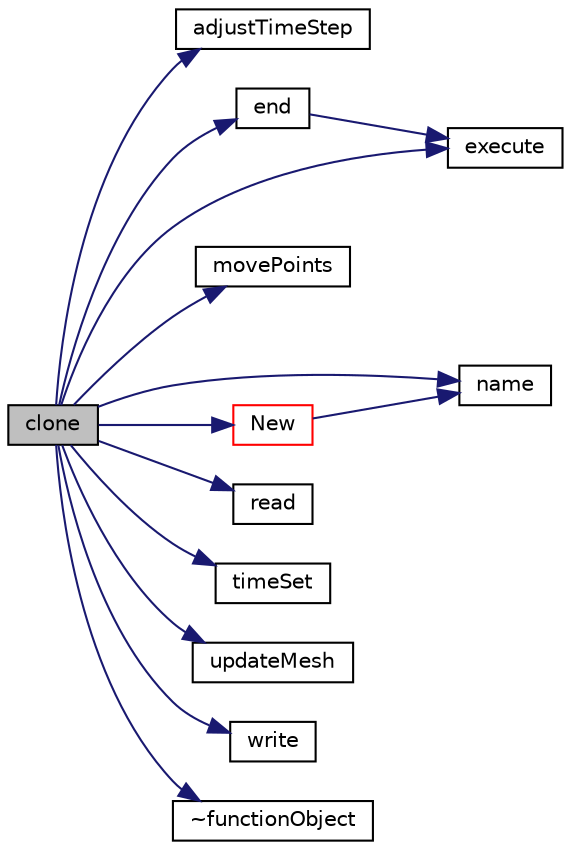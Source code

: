 digraph "clone"
{
  bgcolor="transparent";
  edge [fontname="Helvetica",fontsize="10",labelfontname="Helvetica",labelfontsize="10"];
  node [fontname="Helvetica",fontsize="10",shape=record];
  rankdir="LR";
  Node1 [label="clone",height=0.2,width=0.4,color="black", fillcolor="grey75", style="filled", fontcolor="black"];
  Node1 -> Node2 [color="midnightblue",fontsize="10",style="solid",fontname="Helvetica"];
  Node2 [label="adjustTimeStep",height=0.2,width=0.4,color="black",URL="$a00884.html#a8a88aad980720a56ff0ff3254f885bf9",tooltip="Called at the end of Time::adjustDeltaT() if adjustTime is true. "];
  Node1 -> Node3 [color="midnightblue",fontsize="10",style="solid",fontname="Helvetica"];
  Node3 [label="end",height=0.2,width=0.4,color="black",URL="$a00884.html#af545ab12986d2fe462f1013c3bafb5f3",tooltip="Called when Time::run() determines that the time-loop exits. "];
  Node3 -> Node4 [color="midnightblue",fontsize="10",style="solid",fontname="Helvetica"];
  Node4 [label="execute",height=0.2,width=0.4,color="black",URL="$a00884.html#a84726fcbf084e82573f9c66bde3f6bf7",tooltip="Called at each ++ or += of the time-loop. "];
  Node1 -> Node4 [color="midnightblue",fontsize="10",style="solid",fontname="Helvetica"];
  Node1 -> Node5 [color="midnightblue",fontsize="10",style="solid",fontname="Helvetica"];
  Node5 [label="movePoints",height=0.2,width=0.4,color="black",URL="$a00884.html#a66fa500d6452898eb1bb9342e534f6aa",tooltip="Update for changes of mesh. "];
  Node1 -> Node6 [color="midnightblue",fontsize="10",style="solid",fontname="Helvetica"];
  Node6 [label="name",height=0.2,width=0.4,color="black",URL="$a00884.html#a6d60057c26042eaf7fa1b3b6fb07b582",tooltip="Return the name of this functionObject. "];
  Node1 -> Node7 [color="midnightblue",fontsize="10",style="solid",fontname="Helvetica"];
  Node7 [label="New",height=0.2,width=0.4,color="red",URL="$a00884.html#ad536b480d59e19dd964044926f3327e8",tooltip="Select from dictionary, based on its \"type\" entry. "];
  Node7 -> Node6 [color="midnightblue",fontsize="10",style="solid",fontname="Helvetica"];
  Node1 -> Node8 [color="midnightblue",fontsize="10",style="solid",fontname="Helvetica"];
  Node8 [label="read",height=0.2,width=0.4,color="black",URL="$a00884.html#a1454f262ac97bfbe601010b6a53f956a",tooltip="Read and set the function object if its data have changed. "];
  Node1 -> Node9 [color="midnightblue",fontsize="10",style="solid",fontname="Helvetica"];
  Node9 [label="timeSet",height=0.2,width=0.4,color="black",URL="$a00884.html#ad684acd61b0868602bf3e52d09960a64",tooltip="Called when time was set at the end of the Time::operator++. "];
  Node1 -> Node10 [color="midnightblue",fontsize="10",style="solid",fontname="Helvetica"];
  Node10 [label="updateMesh",height=0.2,width=0.4,color="black",URL="$a00884.html#a9c8cde0b192708d622d874f8cc2df66d",tooltip="Update for changes of mesh. "];
  Node1 -> Node11 [color="midnightblue",fontsize="10",style="solid",fontname="Helvetica"];
  Node11 [label="write",height=0.2,width=0.4,color="black",URL="$a00884.html#ae5456d2542b27cbc387f7ef97e25308e",tooltip="Called at each ++ or += of the time-loop. "];
  Node1 -> Node12 [color="midnightblue",fontsize="10",style="solid",fontname="Helvetica"];
  Node12 [label="~functionObject",height=0.2,width=0.4,color="black",URL="$a00884.html#a29d76a6397c07e4a0ef6718b01d09a74",tooltip="Destructor. "];
}
